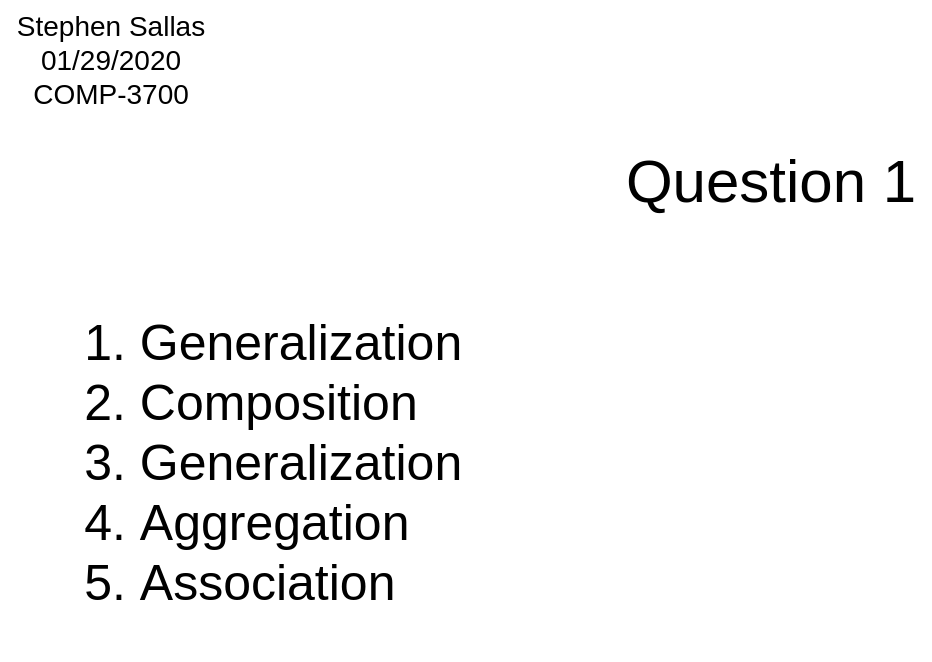 <mxfile version="14.2.7" type="device" pages="5"><diagram id="XVPIXIdSo6FRzA2Z7f-x" name="Q1"><mxGraphModel dx="1250" dy="548" grid="1" gridSize="10" guides="1" tooltips="1" connect="1" arrows="1" fold="1" page="1" pageScale="1" pageWidth="850" pageHeight="1100" math="0" shadow="0"><root><mxCell id="Yujwqr5XHiOu0UDMd2S6-0"/><mxCell id="Yujwqr5XHiOu0UDMd2S6-1" parent="Yujwqr5XHiOu0UDMd2S6-0"/><mxCell id="Yujwqr5XHiOu0UDMd2S6-2" value="Stephen Sallas&lt;br&gt;01/29/2020&lt;br&gt;COMP-3700" style="text;html=1;align=center;verticalAlign=middle;resizable=0;points=[];autosize=1;fontSize=14;" vertex="1" parent="Yujwqr5XHiOu0UDMd2S6-1"><mxGeometry x="40" y="30" width="110" height="60" as="geometry"/></mxCell><mxCell id="UZTLvwZBnHeO5fHn_szV-0" value="Question 1" style="text;html=1;align=center;verticalAlign=middle;resizable=0;points=[];autosize=1;fontSize=30;" vertex="1" parent="Yujwqr5XHiOu0UDMd2S6-1"><mxGeometry x="345" y="100" width="160" height="40" as="geometry"/></mxCell><mxCell id="UZTLvwZBnHeO5fHn_szV-1" value="&lt;ol style=&quot;font-size: 25px;&quot;&gt;&lt;li style=&quot;text-align: left; font-size: 25px;&quot;&gt;Generalization&lt;/li&gt;&lt;li style=&quot;text-align: left; font-size: 25px;&quot;&gt;Composition&lt;/li&gt;&lt;li style=&quot;text-align: left; font-size: 25px;&quot;&gt;Generalization&lt;/li&gt;&lt;li style=&quot;text-align: left; font-size: 25px;&quot;&gt;Aggregation&lt;/li&gt;&lt;li style=&quot;text-align: left; font-size: 25px;&quot;&gt;Association&lt;/li&gt;&lt;/ol&gt;" style="text;html=1;align=center;verticalAlign=middle;resizable=0;points=[];autosize=1;fontSize=25;" vertex="1" parent="Yujwqr5XHiOu0UDMd2S6-1"><mxGeometry x="60" y="160" width="220" height="200" as="geometry"/></mxCell></root></mxGraphModel></diagram><diagram id="8aJDRs4AqLwZJGuWY9MG" name="Q2"><mxGraphModel dx="1250" dy="491" grid="1" gridSize="10" guides="1" tooltips="1" connect="1" arrows="1" fold="1" page="1" pageScale="1" pageWidth="850" pageHeight="1100" math="0" shadow="0"><root><mxCell id="0"/><mxCell id="1" parent="0"/><mxCell id="pUffTEGgcyOxjMHkP6zL-16" value="Employee" style="swimlane;fontStyle=0;childLayout=stackLayout;horizontal=1;startSize=26;fillColor=none;horizontalStack=0;resizeParent=1;resizeParentMax=0;resizeLast=0;collapsible=1;marginBottom=0;" vertex="1" parent="1"><mxGeometry x="290" y="130" width="140" height="52" as="geometry"/></mxCell><mxCell id="pUffTEGgcyOxjMHkP6zL-20" value="fullTimeEmployee" style="swimlane;fontStyle=0;childLayout=stackLayout;horizontal=1;startSize=26;fillColor=none;horizontalStack=0;resizeParent=1;resizeParentMax=0;resizeLast=0;collapsible=1;marginBottom=0;" vertex="1" parent="1"><mxGeometry x="110" y="320" width="140" height="52" as="geometry"/></mxCell><mxCell id="pUffTEGgcyOxjMHkP6zL-21" value="partTimeEmployee" style="swimlane;fontStyle=0;childLayout=stackLayout;horizontal=1;startSize=26;fillColor=none;horizontalStack=0;resizeParent=1;resizeParentMax=0;resizeLast=0;collapsible=1;marginBottom=0;" vertex="1" parent="1"><mxGeometry x="290" y="320" width="140" height="52" as="geometry"/></mxCell><mxCell id="pUffTEGgcyOxjMHkP6zL-22" value="internEmployee" style="swimlane;fontStyle=0;childLayout=stackLayout;horizontal=1;startSize=26;fillColor=none;horizontalStack=0;resizeParent=1;resizeParentMax=0;resizeLast=0;collapsible=1;marginBottom=0;" vertex="1" parent="1"><mxGeometry x="470" y="320" width="140" height="52" as="geometry"/></mxCell><mxCell id="pUffTEGgcyOxjMHkP6zL-23" value="" style="endArrow=classic;endFill=1;html=1;edgeStyle=orthogonalEdgeStyle;rounded=0;" edge="1" parent="1" source="pUffTEGgcyOxjMHkP6zL-20"><mxGeometry width="160" relative="1" as="geometry"><mxPoint x="179.5" y="292" as="sourcePoint"/><mxPoint x="310" y="182" as="targetPoint"/><Array as="points"><mxPoint x="180" y="237"/><mxPoint x="310" y="237"/></Array></mxGeometry></mxCell><mxCell id="pUffTEGgcyOxjMHkP6zL-26" value="" style="endArrow=classic;endFill=1;html=1;edgeStyle=orthogonalEdgeStyle;rounded=0;" edge="1" parent="1" source="pUffTEGgcyOxjMHkP6zL-22"><mxGeometry width="160" relative="1" as="geometry"><mxPoint x="530" y="292" as="sourcePoint"/><mxPoint x="400" y="180" as="targetPoint"/><Array as="points"><mxPoint x="530" y="237"/><mxPoint x="400" y="237"/></Array></mxGeometry></mxCell><mxCell id="pUffTEGgcyOxjMHkP6zL-24" value="" style="endArrow=classic;endFill=1;html=1;exitX=0.5;exitY=0;exitDx=0;exitDy=0;entryX=0.5;entryY=1;entryDx=0;entryDy=0;" edge="1" parent="1" source="pUffTEGgcyOxjMHkP6zL-21" target="pUffTEGgcyOxjMHkP6zL-16"><mxGeometry width="160" relative="1" as="geometry"><mxPoint x="359.5" y="300" as="sourcePoint"/><mxPoint x="360" y="190" as="targetPoint"/></mxGeometry></mxCell><mxCell id="pUffTEGgcyOxjMHkP6zL-27" value="employmentStatus" style="text;html=1;align=center;verticalAlign=middle;resizable=0;points=[];autosize=1;fontSize=8;rotation=90;" vertex="1" parent="1"><mxGeometry x="310" y="250" width="80" height="20" as="geometry"/></mxCell><mxCell id="pUffTEGgcyOxjMHkP6zL-28" value="employmentStatus" style="text;html=1;align=center;verticalAlign=middle;resizable=0;points=[];autosize=1;fontSize=8;" vertex="1" parent="1"><mxGeometry x="210" y="220" width="80" height="20" as="geometry"/></mxCell><mxCell id="pUffTEGgcyOxjMHkP6zL-29" value="employmentStatus" style="text;html=1;align=center;verticalAlign=middle;resizable=0;points=[];autosize=1;fontSize=8;" vertex="1" parent="1"><mxGeometry x="430" y="220" width="80" height="20" as="geometry"/></mxCell><mxCell id="pUffTEGgcyOxjMHkP6zL-33" value="studentEmployee" style="text;html=1;align=center;verticalAlign=middle;resizable=0;points=[];autosize=1;fontSize=7;rotation=90;" vertex="1" parent="1"><mxGeometry x="505" y="280" width="70" height="10" as="geometry"/></mxCell><mxCell id="pUffTEGgcyOxjMHkP6zL-34" value="Question 2" style="text;html=1;align=center;verticalAlign=middle;resizable=0;points=[];autosize=1;fontSize=30;" vertex="1" parent="1"><mxGeometry x="330" y="30" width="160" height="40" as="geometry"/></mxCell><mxCell id="pUffTEGgcyOxjMHkP6zL-35" value="&lt;font style=&quot;font-size: 20px&quot;&gt;1.&lt;/font&gt;" style="text;html=1;align=center;verticalAlign=middle;resizable=0;points=[];autosize=1;fontSize=30;" vertex="1" parent="1"><mxGeometry x="45" y="120" width="30" height="40" as="geometry"/></mxCell><mxCell id="pUffTEGgcyOxjMHkP6zL-36" value="1" style="text;html=1;align=center;verticalAlign=middle;resizable=0;points=[];autosize=1;fontSize=10;" vertex="1" parent="1"><mxGeometry x="290" y="200" width="20" height="20" as="geometry"/></mxCell><mxCell id="pUffTEGgcyOxjMHkP6zL-37" value="1" style="text;html=1;align=center;verticalAlign=middle;resizable=0;points=[];autosize=1;fontSize=10;" vertex="1" parent="1"><mxGeometry x="160" y="300" width="20" height="20" as="geometry"/></mxCell><mxCell id="pUffTEGgcyOxjMHkP6zL-38" value="1" style="text;html=1;align=center;verticalAlign=middle;resizable=0;points=[];autosize=1;fontSize=10;" vertex="1" parent="1"><mxGeometry x="380" y="200" width="20" height="20" as="geometry"/></mxCell><mxCell id="pUffTEGgcyOxjMHkP6zL-39" value="1" style="text;html=1;align=center;verticalAlign=middle;resizable=0;points=[];autosize=1;fontSize=10;" vertex="1" parent="1"><mxGeometry x="340" y="300" width="20" height="20" as="geometry"/></mxCell><mxCell id="pUffTEGgcyOxjMHkP6zL-40" value="1" style="text;html=1;align=center;verticalAlign=middle;resizable=0;points=[];autosize=1;fontSize=10;" vertex="1" parent="1"><mxGeometry x="340" y="200" width="20" height="20" as="geometry"/></mxCell><mxCell id="pUffTEGgcyOxjMHkP6zL-41" value="1" style="text;html=1;align=center;verticalAlign=middle;resizable=0;points=[];autosize=1;fontSize=10;" vertex="1" parent="1"><mxGeometry x="510" y="300" width="20" height="20" as="geometry"/></mxCell><mxCell id="pUffTEGgcyOxjMHkP6zL-48" value="University" style="swimlane;fontStyle=0;childLayout=stackLayout;horizontal=1;startSize=26;fillColor=none;horizontalStack=0;resizeParent=1;resizeParentMax=0;resizeLast=0;collapsible=1;marginBottom=0;" vertex="1" parent="1"><mxGeometry x="110" y="480" width="140" height="52" as="geometry"/></mxCell><mxCell id="pUffTEGgcyOxjMHkP6zL-53" style="edgeStyle=orthogonalEdgeStyle;rounded=0;orthogonalLoop=1;jettySize=auto;html=1;entryX=1;entryY=0.5;entryDx=0;entryDy=0;fontSize=8;endArrow=diamond;endFill=1;" edge="1" parent="1" source="pUffTEGgcyOxjMHkP6zL-49" target="pUffTEGgcyOxjMHkP6zL-48"><mxGeometry relative="1" as="geometry"/></mxCell><mxCell id="pUffTEGgcyOxjMHkP6zL-49" value="College" style="swimlane;fontStyle=0;childLayout=stackLayout;horizontal=1;startSize=26;fillColor=none;horizontalStack=0;resizeParent=1;resizeParentMax=0;resizeLast=0;collapsible=1;marginBottom=0;" vertex="1" parent="1"><mxGeometry x="380" y="480" width="140" height="52" as="geometry"/></mxCell><mxCell id="pUffTEGgcyOxjMHkP6zL-54" style="edgeStyle=orthogonalEdgeStyle;rounded=0;orthogonalLoop=1;jettySize=auto;html=1;entryX=1;entryY=0.5;entryDx=0;entryDy=0;fontSize=8;endArrow=diamond;endFill=1;" edge="1" parent="1" source="pUffTEGgcyOxjMHkP6zL-50" target="pUffTEGgcyOxjMHkP6zL-49"><mxGeometry relative="1" as="geometry"/></mxCell><mxCell id="pUffTEGgcyOxjMHkP6zL-50" value="Department" style="swimlane;fontStyle=0;childLayout=stackLayout;horizontal=1;startSize=26;fillColor=none;horizontalStack=0;resizeParent=1;resizeParentMax=0;resizeLast=0;collapsible=1;marginBottom=0;" vertex="1" parent="1"><mxGeometry x="640" y="480" width="140" height="52" as="geometry"/></mxCell><mxCell id="pUffTEGgcyOxjMHkP6zL-56" value="1" style="text;html=1;align=center;verticalAlign=middle;resizable=0;points=[];autosize=1;fontSize=10;" vertex="1" parent="1"><mxGeometry x="260" y="480" width="20" height="20" as="geometry"/></mxCell><mxCell id="pUffTEGgcyOxjMHkP6zL-57" value="*" style="text;html=1;align=center;verticalAlign=middle;resizable=0;points=[];autosize=1;fontSize=14;" vertex="1" parent="1"><mxGeometry x="350" y="480" width="20" height="20" as="geometry"/></mxCell><mxCell id="pUffTEGgcyOxjMHkP6zL-58" value="*" style="text;html=1;align=center;verticalAlign=middle;resizable=0;points=[];autosize=1;fontSize=14;" vertex="1" parent="1"><mxGeometry x="620" y="480" width="20" height="20" as="geometry"/></mxCell><mxCell id="pUffTEGgcyOxjMHkP6zL-59" value="1" style="text;html=1;align=center;verticalAlign=middle;resizable=0;points=[];autosize=1;fontSize=10;" vertex="1" parent="1"><mxGeometry x="530" y="480" width="20" height="20" as="geometry"/></mxCell><mxCell id="pUffTEGgcyOxjMHkP6zL-60" value="&lt;font style=&quot;font-size: 20px&quot;&gt;2.&lt;/font&gt;" style="text;html=1;align=center;verticalAlign=middle;resizable=0;points=[];autosize=1;fontSize=30;" vertex="1" parent="1"><mxGeometry x="45" y="440" width="30" height="40" as="geometry"/></mxCell><mxCell id="pUffTEGgcyOxjMHkP6zL-61" value="&lt;font style=&quot;font-size: 20px&quot;&gt;3.&lt;/font&gt;" style="text;html=1;align=center;verticalAlign=middle;resizable=0;points=[];autosize=1;fontSize=30;" vertex="1" parent="1"><mxGeometry x="45" y="600" width="30" height="40" as="geometry"/></mxCell><mxCell id="pUffTEGgcyOxjMHkP6zL-62" value="Seminar" style="swimlane;fontStyle=0;childLayout=stackLayout;horizontal=1;startSize=26;fillColor=none;horizontalStack=0;resizeParent=1;resizeParentMax=0;resizeLast=0;collapsible=1;marginBottom=0;" vertex="1" parent="1"><mxGeometry x="230" y="640" width="140" height="52" as="geometry"/></mxCell><mxCell id="pUffTEGgcyOxjMHkP6zL-68" style="edgeStyle=orthogonalEdgeStyle;rounded=0;orthogonalLoop=1;jettySize=auto;html=1;entryX=0.25;entryY=1;entryDx=0;entryDy=0;endArrow=diamond;endFill=0;fontSize=14;" edge="1" parent="1" source="pUffTEGgcyOxjMHkP6zL-63" target="pUffTEGgcyOxjMHkP6zL-62"><mxGeometry relative="1" as="geometry"/></mxCell><mxCell id="pUffTEGgcyOxjMHkP6zL-63" value="Speaker" style="swimlane;fontStyle=0;childLayout=stackLayout;horizontal=1;startSize=26;fillColor=none;horizontalStack=0;resizeParent=1;resizeParentMax=0;resizeLast=0;collapsible=1;marginBottom=0;" vertex="1" parent="1"><mxGeometry x="110" y="790" width="140" height="52" as="geometry"/></mxCell><mxCell id="pUffTEGgcyOxjMHkP6zL-66" style="edgeStyle=orthogonalEdgeStyle;rounded=0;orthogonalLoop=1;jettySize=auto;html=1;entryX=0.75;entryY=1;entryDx=0;entryDy=0;endArrow=diamond;endFill=0;fontSize=14;" edge="1" parent="1" source="pUffTEGgcyOxjMHkP6zL-64" target="pUffTEGgcyOxjMHkP6zL-62"><mxGeometry relative="1" as="geometry"/></mxCell><mxCell id="pUffTEGgcyOxjMHkP6zL-64" value="Coordinator" style="swimlane;fontStyle=0;childLayout=stackLayout;horizontal=1;startSize=26;fillColor=none;horizontalStack=0;resizeParent=1;resizeParentMax=0;resizeLast=0;collapsible=1;marginBottom=0;" vertex="1" parent="1"><mxGeometry x="340" y="790" width="140" height="52" as="geometry"/></mxCell><mxCell id="pUffTEGgcyOxjMHkP6zL-69" value="1" style="text;html=1;align=center;verticalAlign=middle;resizable=0;points=[];autosize=1;fontSize=10;" vertex="1" parent="1"><mxGeometry x="240" y="692" width="20" height="20" as="geometry"/></mxCell><mxCell id="pUffTEGgcyOxjMHkP6zL-70" value="1" style="text;html=1;align=center;verticalAlign=middle;resizable=0;points=[];autosize=1;fontSize=10;" vertex="1" parent="1"><mxGeometry x="310" y="692" width="20" height="20" as="geometry"/></mxCell><mxCell id="pUffTEGgcyOxjMHkP6zL-71" value="2..*" style="text;html=1;align=center;verticalAlign=middle;resizable=0;points=[];autosize=1;fontSize=10;" vertex="1" parent="1"><mxGeometry x="150" y="770" width="30" height="20" as="geometry"/></mxCell><mxCell id="pUffTEGgcyOxjMHkP6zL-72" value="1" style="text;html=1;align=center;verticalAlign=middle;resizable=0;points=[];autosize=1;fontSize=10;" vertex="1" parent="1"><mxGeometry x="390" y="770" width="20" height="20" as="geometry"/></mxCell><mxCell id="pUffTEGgcyOxjMHkP6zL-73" value="&lt;font&gt;&lt;font style=&quot;font-size: 8px&quot;&gt;givenBy&lt;/font&gt;&lt;br&gt;&lt;/font&gt;" style="text;html=1;align=center;verticalAlign=middle;resizable=0;points=[];autosize=1;fontSize=14;" vertex="1" parent="1"><mxGeometry x="210" y="720" width="40" height="20" as="geometry"/></mxCell><mxCell id="pUffTEGgcyOxjMHkP6zL-74" value="&lt;font&gt;&lt;font style=&quot;font-size: 8px&quot;&gt;managedBy&lt;/font&gt;&lt;br&gt;&lt;/font&gt;" style="text;html=1;align=center;verticalAlign=middle;resizable=0;points=[];autosize=1;fontSize=14;" vertex="1" parent="1"><mxGeometry x="340" y="720" width="60" height="20" as="geometry"/></mxCell><mxCell id="pUffTEGgcyOxjMHkP6zL-75" value="&lt;font style=&quot;font-size: 20px&quot;&gt;4.&lt;/font&gt;" style="text;html=1;align=center;verticalAlign=middle;resizable=0;points=[];autosize=1;fontSize=30;" vertex="1" parent="1"><mxGeometry x="45" y="880" width="30" height="40" as="geometry"/></mxCell><mxCell id="pUffTEGgcyOxjMHkP6zL-76" value="Driver" style="swimlane;fontStyle=0;childLayout=stackLayout;horizontal=1;startSize=26;fillColor=none;horizontalStack=0;resizeParent=1;resizeParentMax=0;resizeLast=0;collapsible=1;marginBottom=0;" vertex="1" parent="1"><mxGeometry x="110" y="920" width="140" height="52" as="geometry"/></mxCell><mxCell id="pUffTEGgcyOxjMHkP6zL-79" style="edgeStyle=orthogonalEdgeStyle;rounded=0;orthogonalLoop=1;jettySize=auto;html=1;entryX=1;entryY=0.5;entryDx=0;entryDy=0;endArrow=none;endFill=0;fontSize=14;" edge="1" parent="1" source="pUffTEGgcyOxjMHkP6zL-78" target="pUffTEGgcyOxjMHkP6zL-76"><mxGeometry relative="1" as="geometry"/></mxCell><mxCell id="pUffTEGgcyOxjMHkP6zL-78" value="Cars" style="swimlane;fontStyle=0;childLayout=stackLayout;horizontal=1;startSize=26;fillColor=none;horizontalStack=0;resizeParent=1;resizeParentMax=0;resizeLast=0;collapsible=1;marginBottom=0;" vertex="1" parent="1"><mxGeometry x="480" y="920" width="140" height="52" as="geometry"/></mxCell><mxCell id="pUffTEGgcyOxjMHkP6zL-80" value="1" style="text;html=1;align=center;verticalAlign=middle;resizable=0;points=[];autosize=1;fontSize=10;" vertex="1" parent="1"><mxGeometry x="260" y="920" width="20" height="20" as="geometry"/></mxCell><mxCell id="pUffTEGgcyOxjMHkP6zL-81" value="&lt;font&gt;&lt;font style=&quot;font-size: 14px&quot;&gt;*&lt;/font&gt;&lt;br&gt;&lt;/font&gt;" style="text;html=1;align=center;verticalAlign=middle;resizable=0;points=[];autosize=1;fontSize=10;" vertex="1" parent="1"><mxGeometry x="460" y="920" width="20" height="20" as="geometry"/></mxCell><mxCell id="pUffTEGgcyOxjMHkP6zL-83" value="&lt;font style=&quot;font-size: 10px&quot;&gt;Owns&lt;/font&gt;" style="text;html=1;align=center;verticalAlign=middle;resizable=0;points=[];autosize=1;fontSize=14;" vertex="1" parent="1"><mxGeometry x="360" y="920" width="40" height="20" as="geometry"/></mxCell><mxCell id="pUffTEGgcyOxjMHkP6zL-84" value="&lt;font style=&quot;font-size: 10px&quot;&gt;Drives&lt;/font&gt;" style="text;html=1;align=center;verticalAlign=middle;resizable=0;points=[];autosize=1;fontSize=14;" vertex="1" parent="1"><mxGeometry x="360" y="952" width="40" height="20" as="geometry"/></mxCell><mxCell id="pUffTEGgcyOxjMHkP6zL-85" value="&lt;font style=&quot;font-size: 10px&quot;&gt;authorizedDriver&lt;/font&gt;" style="text;html=1;align=center;verticalAlign=middle;resizable=0;points=[];autosize=1;fontSize=14;" vertex="1" parent="1"><mxGeometry x="255" y="952" width="90" height="20" as="geometry"/></mxCell></root></mxGraphModel></diagram><diagram name="Q3" id="JY0mghJqM_mTuYLDjYfU"><mxGraphModel dx="1250" dy="491" grid="1" gridSize="10" guides="1" tooltips="1" connect="1" arrows="1" fold="1" page="1" pageScale="1" pageWidth="850" pageHeight="1100" math="0" shadow="0"><root><mxCell id="0"/><mxCell id="1" parent="0"/><mxCell id="PwxRlra6NQ5jjRiC9Jhy-1" value="&lt;font style=&quot;font-size: 30px&quot;&gt;Question 3&lt;/font&gt;" style="text;html=1;align=center;verticalAlign=middle;resizable=0;points=[];autosize=1;" parent="1" vertex="1"><mxGeometry x="345" y="30" width="160" height="20" as="geometry"/></mxCell><mxCell id="PwxRlra6NQ5jjRiC9Jhy-2" value="&lt;font style=&quot;font-size: 20px&quot;&gt;A.&lt;/font&gt;" style="text;html=1;align=center;verticalAlign=middle;resizable=0;points=[];autosize=1;" parent="1" vertex="1"><mxGeometry x="50" y="100" width="30" height="20" as="geometry"/></mxCell><mxCell id="PwxRlra6NQ5jjRiC9Jhy-3" value="A person may belong to multiple teams and can play for any number of conferences." style="text;html=1;align=left;verticalAlign=middle;resizable=0;points=[];autosize=1;" parent="1" vertex="1"><mxGeometry x="90" y="100" width="460" height="20" as="geometry"/></mxCell><mxCell id="PwxRlra6NQ5jjRiC9Jhy-4" value="A team may consist of multiple players and can play for any number of conferences." style="text;html=1;align=left;verticalAlign=middle;resizable=0;points=[];autosize=1;" parent="1" vertex="1"><mxGeometry x="90" y="120" width="460" height="20" as="geometry"/></mxCell><mxCell id="PwxRlra6NQ5jjRiC9Jhy-6" value="&lt;span style=&quot;background-color: rgb(255, 255, 255);&quot;&gt;&lt;font style=&quot;font-size: 12px&quot;&gt;For a specific game, where a given person is playing for a given conference as part of a given team, &lt;br&gt;they will play in an assigned stadium.&lt;/font&gt;&lt;/span&gt;" style="text;html=1;align=left;verticalAlign=middle;resizable=0;points=[];autosize=1;" parent="1" vertex="1"><mxGeometry x="90" y="140" width="550" height="30" as="geometry"/></mxCell><mxCell id="PwxRlra6NQ5jjRiC9Jhy-14" value="" style="edgeStyle=orthogonalEdgeStyle;rounded=0;orthogonalLoop=1;jettySize=auto;html=1;fontColor=#000000;endArrow=none;endFill=0;" parent="1" source="PwxRlra6NQ5jjRiC9Jhy-7" target="PwxRlra6NQ5jjRiC9Jhy-11" edge="1"><mxGeometry relative="1" as="geometry"/></mxCell><mxCell id="PwxRlra6NQ5jjRiC9Jhy-7" value="AssignedStadium" style="swimlane;fontStyle=0;childLayout=stackLayout;horizontal=1;startSize=26;fillColor=none;horizontalStack=0;resizeParent=1;resizeParentMax=0;resizeLast=0;collapsible=1;marginBottom=0;fontColor=#000000;align=left;" parent="1" vertex="1"><mxGeometry x="330" y="350" width="140" height="52" as="geometry"/></mxCell><mxCell id="PwxRlra6NQ5jjRiC9Jhy-8" value="StadiumName" style="text;strokeColor=none;fillColor=none;align=left;verticalAlign=top;spacingLeft=4;spacingRight=4;overflow=hidden;rotatable=0;points=[[0,0.5],[1,0.5]];portConstraint=eastwest;" parent="PwxRlra6NQ5jjRiC9Jhy-7" vertex="1"><mxGeometry y="26" width="140" height="26" as="geometry"/></mxCell><mxCell id="PwxRlra6NQ5jjRiC9Jhy-11" value="Team" style="rounded=0;whiteSpace=wrap;html=1;fontColor=#000000;align=center;" parent="1" vertex="1"><mxGeometry x="340" y="240" width="120" height="60" as="geometry"/></mxCell><mxCell id="PwxRlra6NQ5jjRiC9Jhy-16" style="edgeStyle=orthogonalEdgeStyle;rounded=0;orthogonalLoop=1;jettySize=auto;html=1;entryX=1;entryY=0.5;entryDx=0;entryDy=0;fontColor=#000000;endArrow=none;endFill=0;" parent="1" source="PwxRlra6NQ5jjRiC9Jhy-12" target="PwxRlra6NQ5jjRiC9Jhy-7" edge="1"><mxGeometry relative="1" as="geometry"/></mxCell><mxCell id="PwxRlra6NQ5jjRiC9Jhy-12" value="Conference" style="rounded=0;whiteSpace=wrap;html=1;fontColor=#000000;align=center;" parent="1" vertex="1"><mxGeometry x="590" y="346" width="120" height="60" as="geometry"/></mxCell><mxCell id="PwxRlra6NQ5jjRiC9Jhy-17" style="edgeStyle=orthogonalEdgeStyle;rounded=0;orthogonalLoop=1;jettySize=auto;html=1;entryX=0;entryY=0.5;entryDx=0;entryDy=0;endArrow=none;endFill=0;fontColor=#000000;" parent="1" source="PwxRlra6NQ5jjRiC9Jhy-13" target="PwxRlra6NQ5jjRiC9Jhy-7" edge="1"><mxGeometry relative="1" as="geometry"/></mxCell><mxCell id="PwxRlra6NQ5jjRiC9Jhy-13" value="Person" style="rounded=0;whiteSpace=wrap;html=1;fontColor=#000000;align=center;" parent="1" vertex="1"><mxGeometry x="90" y="346" width="120" height="60" as="geometry"/></mxCell><mxCell id="PwxRlra6NQ5jjRiC9Jhy-19" value="&lt;font style=&quot;font-size: 20px&quot;&gt;B.&lt;/font&gt;" style="text;html=1;align=center;verticalAlign=middle;resizable=0;points=[];autosize=1;" parent="1" vertex="1"><mxGeometry x="50" y="230" width="30" height="20" as="geometry"/></mxCell><mxCell id="PwxRlra6NQ5jjRiC9Jhy-20" value="&lt;font&gt;&lt;font style=&quot;font-size: 14px&quot;&gt;*&lt;/font&gt;&lt;br&gt;&lt;/font&gt;" style="text;html=1;align=center;verticalAlign=middle;resizable=0;points=[];autosize=1;fontColor=#000000;" parent="1" vertex="1"><mxGeometry x="210" y="350" width="20" height="20" as="geometry"/></mxCell><mxCell id="PwxRlra6NQ5jjRiC9Jhy-21" value="&lt;font&gt;&lt;font style=&quot;font-size: 14px&quot;&gt;*&lt;/font&gt;&lt;br&gt;&lt;/font&gt;" style="text;html=1;align=center;verticalAlign=middle;resizable=0;points=[];autosize=1;fontColor=#000000;" parent="1" vertex="1"><mxGeometry x="310" y="350" width="20" height="20" as="geometry"/></mxCell><mxCell id="PwxRlra6NQ5jjRiC9Jhy-22" value="&lt;font&gt;&lt;font style=&quot;font-size: 14px&quot;&gt;*&lt;/font&gt;&lt;br&gt;&lt;/font&gt;" style="text;html=1;align=center;verticalAlign=middle;resizable=0;points=[];autosize=1;fontColor=#000000;" parent="1" vertex="1"><mxGeometry x="470" y="350" width="20" height="20" as="geometry"/></mxCell><mxCell id="PwxRlra6NQ5jjRiC9Jhy-23" value="&lt;font&gt;&lt;font style=&quot;font-size: 14px&quot;&gt;*&lt;/font&gt;&lt;br&gt;&lt;/font&gt;" style="text;html=1;align=center;verticalAlign=middle;resizable=0;points=[];autosize=1;fontColor=#000000;" parent="1" vertex="1"><mxGeometry x="570" y="350" width="20" height="20" as="geometry"/></mxCell><mxCell id="PwxRlra6NQ5jjRiC9Jhy-24" value="&lt;font&gt;&lt;font style=&quot;font-size: 14px&quot;&gt;*&lt;/font&gt;&lt;br&gt;&lt;/font&gt;" style="text;html=1;align=center;verticalAlign=middle;resizable=0;points=[];autosize=1;fontColor=#000000;" parent="1" vertex="1"><mxGeometry x="400" y="330" width="20" height="20" as="geometry"/></mxCell><mxCell id="PwxRlra6NQ5jjRiC9Jhy-25" value="&lt;font&gt;&lt;font style=&quot;font-size: 14px&quot;&gt;*&lt;/font&gt;&lt;br&gt;&lt;/font&gt;" style="text;html=1;align=center;verticalAlign=middle;resizable=0;points=[];autosize=1;fontColor=#000000;" parent="1" vertex="1"><mxGeometry x="400" y="300" width="20" height="20" as="geometry"/></mxCell><mxCell id="PwxRlra6NQ5jjRiC9Jhy-28" value="Player" style="text;html=1;align=center;verticalAlign=middle;resizable=0;points=[];autosize=1;fontColor=#000000;" parent="1" vertex="1"><mxGeometry x="210" y="380" width="50" height="20" as="geometry"/></mxCell><mxCell id="PwxRlra6NQ5jjRiC9Jhy-29" value="&lt;font style=&quot;font-size: 20px&quot;&gt;C.&lt;/font&gt;" style="text;html=1;align=center;verticalAlign=middle;resizable=0;points=[];autosize=1;" parent="1" vertex="1"><mxGeometry x="45" y="440" width="40" height="20" as="geometry"/></mxCell><mxCell id="PwxRlra6NQ5jjRiC9Jhy-30" value="We want to promote the N-ary association into a class because the associations &lt;br&gt;between the classes are atomic and cannot be decompressed.&amp;nbsp;" style="text;html=1;align=left;verticalAlign=middle;resizable=0;points=[];autosize=1;fontColor=#000000;" parent="1" vertex="1"><mxGeometry x="85" y="450" width="440" height="30" as="geometry"/></mxCell><mxCell id="PwxRlra6NQ5jjRiC9Jhy-31" value="&lt;font style=&quot;font-size: 20px&quot;&gt;D.&lt;/font&gt;" style="text;html=1;align=center;verticalAlign=middle;resizable=0;points=[];autosize=1;" parent="1" vertex="1"><mxGeometry x="45" y="500" width="40" height="20" as="geometry"/></mxCell><mxCell id="PwxRlra6NQ5jjRiC9Jhy-32" value="No, this does not change the meaning of the model. This change simplifies the model and makes it easier to interpret." style="text;html=1;align=center;verticalAlign=middle;resizable=0;points=[];autosize=1;fontColor=#000000;" parent="1" vertex="1"><mxGeometry x="80" y="510" width="640" height="20" as="geometry"/></mxCell></root></mxGraphModel></diagram><diagram name="Q4" id="UckuLKVhnN3j_IyUGf9j"><mxGraphModel dx="1250" dy="491" grid="1" gridSize="10" guides="1" tooltips="1" connect="1" arrows="1" fold="1" page="1" pageScale="1" pageWidth="850" pageHeight="1100" math="0" shadow="0"><root><mxCell id="6DoFuO5HuhVgY69oslVe-0"/><mxCell id="6DoFuO5HuhVgY69oslVe-1" parent="6DoFuO5HuhVgY69oslVe-0"/><mxCell id="VLRX-f9iSIF0i0ljYayd-0" value="&lt;font style=&quot;font-size: 30px&quot;&gt;Question 4&lt;/font&gt;" style="text;html=1;align=center;verticalAlign=middle;resizable=0;points=[];autosize=1;" parent="6DoFuO5HuhVgY69oslVe-1" vertex="1"><mxGeometry x="345" y="30" width="160" height="20" as="geometry"/></mxCell><mxCell id="VLRX-f9iSIF0i0ljYayd-1" value="Customer" style="swimlane;fontStyle=0;childLayout=stackLayout;horizontal=1;startSize=26;fillColor=none;horizontalStack=0;resizeParent=1;resizeParentMax=0;resizeLast=0;collapsible=1;marginBottom=0;fontColor=#000000;align=left;" parent="6DoFuO5HuhVgY69oslVe-1" vertex="1"><mxGeometry x="320" y="80" width="140" height="104" as="geometry"/></mxCell><mxCell id="VLRX-f9iSIF0i0ljYayd-2" value="name: String" style="text;strokeColor=none;fillColor=none;align=left;verticalAlign=top;spacingLeft=4;spacingRight=4;overflow=hidden;rotatable=0;points=[[0,0.5],[1,0.5]];portConstraint=eastwest;" parent="VLRX-f9iSIF0i0ljYayd-1" vertex="1"><mxGeometry y="26" width="140" height="26" as="geometry"/></mxCell><mxCell id="VLRX-f9iSIF0i0ljYayd-3" value="address: String" style="text;strokeColor=none;fillColor=none;align=left;verticalAlign=top;spacingLeft=4;spacingRight=4;overflow=hidden;rotatable=0;points=[[0,0.5],[1,0.5]];portConstraint=eastwest;" parent="VLRX-f9iSIF0i0ljYayd-1" vertex="1"><mxGeometry y="52" width="140" height="26" as="geometry"/></mxCell><mxCell id="VLRX-f9iSIF0i0ljYayd-4" value="creditRating: Integer" style="text;strokeColor=none;fillColor=none;align=left;verticalAlign=top;spacingLeft=4;spacingRight=4;overflow=hidden;rotatable=0;points=[[0,0.5],[1,0.5]];portConstraint=eastwest;" parent="VLRX-f9iSIF0i0ljYayd-1" vertex="1"><mxGeometry y="78" width="140" height="26" as="geometry"/></mxCell><mxCell id="VLRX-f9iSIF0i0ljYayd-11" value="Order" style="swimlane;fontStyle=0;childLayout=stackLayout;horizontal=1;startSize=26;fillColor=none;horizontalStack=0;resizeParent=1;resizeParentMax=0;resizeLast=0;collapsible=1;marginBottom=0;fontColor=#000000;align=left;" parent="6DoFuO5HuhVgY69oslVe-1" vertex="1"><mxGeometry x="630" y="80" width="140" height="124" as="geometry"/></mxCell><mxCell id="VLRX-f9iSIF0i0ljYayd-12" value="dateReceived: Integer" style="text;strokeColor=none;fillColor=none;align=left;verticalAlign=top;spacingLeft=4;spacingRight=4;overflow=hidden;rotatable=0;points=[[0,0.5],[1,0.5]];portConstraint=eastwest;" parent="VLRX-f9iSIF0i0ljYayd-11" vertex="1"><mxGeometry y="26" width="140" height="26" as="geometry"/></mxCell><mxCell id="VLRX-f9iSIF0i0ljYayd-13" value="prepaid: Boolean" style="text;strokeColor=none;fillColor=none;align=left;verticalAlign=top;spacingLeft=4;spacingRight=4;overflow=hidden;rotatable=0;points=[[0,0.5],[1,0.5]];portConstraint=eastwest;" parent="VLRX-f9iSIF0i0ljYayd-11" vertex="1"><mxGeometry y="52" width="140" height="26" as="geometry"/></mxCell><mxCell id="VLRX-f9iSIF0i0ljYayd-14" value="idNumber: Integer" style="text;strokeColor=none;fillColor=none;align=left;verticalAlign=top;spacingLeft=4;spacingRight=4;overflow=hidden;rotatable=0;points=[[0,0.5],[1,0.5]];portConstraint=eastwest;" parent="VLRX-f9iSIF0i0ljYayd-11" vertex="1"><mxGeometry y="78" width="140" height="26" as="geometry"/></mxCell><mxCell id="VLRX-f9iSIF0i0ljYayd-19" style="edgeStyle=orthogonalEdgeStyle;rounded=0;orthogonalLoop=1;jettySize=auto;html=1;exitX=1;exitY=0.5;exitDx=0;exitDy=0;endArrow=none;endFill=0;fontColor=#000000;" parent="VLRX-f9iSIF0i0ljYayd-11" source="VLRX-f9iSIF0i0ljYayd-12" target="VLRX-f9iSIF0i0ljYayd-12" edge="1"><mxGeometry relative="1" as="geometry"/></mxCell><mxCell id="VLRX-f9iSIF0i0ljYayd-25" value="price: Integer" style="text;html=1;align=left;verticalAlign=middle;resizable=0;points=[];autosize=1;fontColor=#000000;" parent="VLRX-f9iSIF0i0ljYayd-11" vertex="1"><mxGeometry y="104" width="140" height="20" as="geometry"/></mxCell><mxCell id="VLRX-f9iSIF0i0ljYayd-15" style="edgeStyle=orthogonalEdgeStyle;rounded=0;orthogonalLoop=1;jettySize=auto;html=1;entryX=0;entryY=0.5;entryDx=0;entryDy=0;endArrow=none;endFill=0;fontColor=#000000;" parent="6DoFuO5HuhVgY69oslVe-1" source="VLRX-f9iSIF0i0ljYayd-3" target="VLRX-f9iSIF0i0ljYayd-13" edge="1"><mxGeometry relative="1" as="geometry"/></mxCell><mxCell id="VLRX-f9iSIF0i0ljYayd-16" value="1" style="text;html=1;align=center;verticalAlign=middle;resizable=0;points=[];autosize=1;fontColor=#000000;" parent="6DoFuO5HuhVgY69oslVe-1" vertex="1"><mxGeometry x="465" y="122" width="20" height="20" as="geometry"/></mxCell><mxCell id="VLRX-f9iSIF0i0ljYayd-17" value="*" style="text;html=1;align=center;verticalAlign=middle;resizable=0;points=[];autosize=1;fontColor=#000000;" parent="6DoFuO5HuhVgY69oslVe-1" vertex="1"><mxGeometry x="610" y="122" width="20" height="20" as="geometry"/></mxCell><mxCell id="VLRX-f9iSIF0i0ljYayd-26" style="edgeStyle=orthogonalEdgeStyle;rounded=0;orthogonalLoop=1;jettySize=auto;html=1;endArrow=diamond;endFill=0;fontColor=#000000;" parent="6DoFuO5HuhVgY69oslVe-1" source="VLRX-f9iSIF0i0ljYayd-20" target="VLRX-f9iSIF0i0ljYayd-25" edge="1"><mxGeometry relative="1" as="geometry"/></mxCell><mxCell id="VLRX-f9iSIF0i0ljYayd-20" value="Item" style="swimlane;fontStyle=0;childLayout=stackLayout;horizontal=1;startSize=26;fillColor=none;horizontalStack=0;resizeParent=1;resizeParentMax=0;resizeLast=0;collapsible=1;marginBottom=0;fontColor=#000000;align=left;" parent="6DoFuO5HuhVgY69oslVe-1" vertex="1"><mxGeometry x="680" y="320" width="140" height="78" as="geometry"/></mxCell><mxCell id="VLRX-f9iSIF0i0ljYayd-21" value="quantityOrdered: Integer" style="text;strokeColor=none;fillColor=none;align=left;verticalAlign=top;spacingLeft=4;spacingRight=4;overflow=hidden;rotatable=0;points=[[0,0.5],[1,0.5]];portConstraint=eastwest;" parent="VLRX-f9iSIF0i0ljYayd-20" vertex="1"><mxGeometry y="26" width="140" height="26" as="geometry"/></mxCell><mxCell id="VLRX-f9iSIF0i0ljYayd-22" value="price: Integer" style="text;strokeColor=none;fillColor=none;align=left;verticalAlign=top;spacingLeft=4;spacingRight=4;overflow=hidden;rotatable=0;points=[[0,0.5],[1,0.5]];portConstraint=eastwest;" parent="VLRX-f9iSIF0i0ljYayd-20" vertex="1"><mxGeometry y="52" width="140" height="26" as="geometry"/></mxCell><mxCell id="VLRX-f9iSIF0i0ljYayd-24" style="edgeStyle=orthogonalEdgeStyle;rounded=0;orthogonalLoop=1;jettySize=auto;html=1;exitX=1;exitY=0.5;exitDx=0;exitDy=0;endArrow=none;endFill=0;fontColor=#000000;" parent="VLRX-f9iSIF0i0ljYayd-20" source="VLRX-f9iSIF0i0ljYayd-21" target="VLRX-f9iSIF0i0ljYayd-21" edge="1"><mxGeometry relative="1" as="geometry"/></mxCell><mxCell id="VLRX-f9iSIF0i0ljYayd-27" value="1" style="text;html=1;align=center;verticalAlign=middle;resizable=0;points=[];autosize=1;fontColor=#000000;" parent="6DoFuO5HuhVgY69oslVe-1" vertex="1"><mxGeometry x="730" y="204" width="20" height="20" as="geometry"/></mxCell><mxCell id="VLRX-f9iSIF0i0ljYayd-28" value="*" style="text;html=1;align=center;verticalAlign=middle;resizable=0;points=[];autosize=1;fontColor=#000000;" parent="6DoFuO5HuhVgY69oslVe-1" vertex="1"><mxGeometry x="730" y="300" width="20" height="20" as="geometry"/></mxCell><mxCell id="VLRX-f9iSIF0i0ljYayd-29" value="Product" style="text;html=1;align=center;verticalAlign=middle;resizable=0;points=[];autosize=1;fontColor=#000000;rotation=90;" parent="6DoFuO5HuhVgY69oslVe-1" vertex="1"><mxGeometry x="730" y="280" width="60" height="20" as="geometry"/></mxCell><mxCell id="VLRX-f9iSIF0i0ljYayd-30" value="Place" style="text;html=1;align=center;verticalAlign=middle;resizable=0;points=[];autosize=1;fontColor=#000000;" parent="6DoFuO5HuhVgY69oslVe-1" vertex="1"><mxGeometry x="520" y="122" width="50" height="20" as="geometry"/></mxCell><mxCell id="VLRX-f9iSIF0i0ljYayd-40" style="edgeStyle=orthogonalEdgeStyle;rounded=0;orthogonalLoop=1;jettySize=auto;html=1;entryX=0.291;entryY=1.023;entryDx=0;entryDy=0;entryPerimeter=0;endArrow=classic;endFill=1;fontColor=#000000;" parent="6DoFuO5HuhVgY69oslVe-1" source="VLRX-f9iSIF0i0ljYayd-32" target="VLRX-f9iSIF0i0ljYayd-4" edge="1"><mxGeometry relative="1" as="geometry"><Array as="points"><mxPoint x="300" y="252"/><mxPoint x="361" y="252"/></Array></mxGeometry></mxCell><mxCell id="VLRX-f9iSIF0i0ljYayd-32" value="personalCustomer" style="swimlane;fontStyle=0;childLayout=stackLayout;horizontal=1;startSize=26;fillColor=none;horizontalStack=0;resizeParent=1;resizeParentMax=0;resizeLast=0;collapsible=1;marginBottom=0;fontColor=#000000;align=left;" parent="6DoFuO5HuhVgY69oslVe-1" vertex="1"><mxGeometry x="260" y="320" width="160" height="52" as="geometry"/></mxCell><mxCell id="VLRX-f9iSIF0i0ljYayd-33" value="creditCardNumber: Integer" style="text;strokeColor=none;fillColor=none;align=left;verticalAlign=top;spacingLeft=4;spacingRight=4;overflow=hidden;rotatable=0;points=[[0,0.5],[1,0.5]];portConstraint=eastwest;" parent="VLRX-f9iSIF0i0ljYayd-32" vertex="1"><mxGeometry y="26" width="160" height="26" as="geometry"/></mxCell><mxCell id="VLRX-f9iSIF0i0ljYayd-41" style="edgeStyle=orthogonalEdgeStyle;rounded=0;orthogonalLoop=1;jettySize=auto;html=1;entryX=0.657;entryY=0.962;entryDx=0;entryDy=0;entryPerimeter=0;endArrow=classic;endFill=1;fontColor=#000000;" parent="6DoFuO5HuhVgY69oslVe-1" source="VLRX-f9iSIF0i0ljYayd-36" target="VLRX-f9iSIF0i0ljYayd-4" edge="1"><mxGeometry relative="1" as="geometry"/></mxCell><mxCell id="VLRX-f9iSIF0i0ljYayd-36" value="corporateCustomer" style="swimlane;fontStyle=0;childLayout=stackLayout;horizontal=1;startSize=26;fillColor=none;horizontalStack=0;resizeParent=1;resizeParentMax=0;resizeLast=0;collapsible=1;marginBottom=0;fontColor=#000000;align=left;" parent="6DoFuO5HuhVgY69oslVe-1" vertex="1"><mxGeometry x="450" y="320" width="150" height="72" as="geometry"/></mxCell><mxCell id="VLRX-f9iSIF0i0ljYayd-37" value="salesRepAssigned: String" style="text;strokeColor=none;fillColor=none;align=left;verticalAlign=top;spacingLeft=4;spacingRight=4;overflow=hidden;rotatable=0;points=[[0,0.5],[1,0.5]];portConstraint=eastwest;" parent="VLRX-f9iSIF0i0ljYayd-36" vertex="1"><mxGeometry y="26" width="150" height="26" as="geometry"/></mxCell><mxCell id="VLRX-f9iSIF0i0ljYayd-65" value="&amp;nbsp;creditLimit: Integer" style="text;html=1;align=left;verticalAlign=middle;resizable=0;points=[];autosize=1;fontColor=#000000;" parent="VLRX-f9iSIF0i0ljYayd-36" vertex="1"><mxGeometry y="52" width="150" height="20" as="geometry"/></mxCell><mxCell id="VLRX-f9iSIF0i0ljYayd-42" value="1" style="text;html=1;align=center;verticalAlign=middle;resizable=0;points=[];autosize=1;fontColor=#000000;" parent="6DoFuO5HuhVgY69oslVe-1" vertex="1"><mxGeometry x="340" y="184" width="20" height="20" as="geometry"/></mxCell><mxCell id="VLRX-f9iSIF0i0ljYayd-43" value="1" style="text;html=1;align=center;verticalAlign=middle;resizable=0;points=[];autosize=1;fontColor=#000000;" parent="6DoFuO5HuhVgY69oslVe-1" vertex="1"><mxGeometry x="280" y="300" width="20" height="20" as="geometry"/></mxCell><mxCell id="VLRX-f9iSIF0i0ljYayd-44" value="1" style="text;html=1;align=center;verticalAlign=middle;resizable=0;points=[];autosize=1;fontColor=#000000;" parent="6DoFuO5HuhVgY69oslVe-1" vertex="1"><mxGeometry x="410" y="184" width="20" height="20" as="geometry"/></mxCell><mxCell id="VLRX-f9iSIF0i0ljYayd-45" value="1" style="text;html=1;align=center;verticalAlign=middle;resizable=0;points=[];autosize=1;fontColor=#000000;" parent="6DoFuO5HuhVgY69oslVe-1" vertex="1"><mxGeometry x="520" y="300" width="20" height="20" as="geometry"/></mxCell><mxCell id="VLRX-f9iSIF0i0ljYayd-47" value="Company" style="swimlane;fontStyle=0;childLayout=stackLayout;horizontal=1;startSize=26;fillColor=none;horizontalStack=0;resizeParent=1;resizeParentMax=0;resizeLast=0;collapsible=1;marginBottom=0;fontColor=#000000;align=left;" parent="6DoFuO5HuhVgY69oslVe-1" vertex="1"><mxGeometry x="40" y="80" width="220" height="64" as="geometry"/></mxCell><mxCell id="VLRX-f9iSIF0i0ljYayd-60" style="edgeStyle=orthogonalEdgeStyle;rounded=0;orthogonalLoop=1;jettySize=auto;html=1;entryX=0.498;entryY=1.016;entryDx=0;entryDy=0;entryPerimeter=0;endArrow=classic;endFill=1;fontColor=#000000;" parent="6DoFuO5HuhVgY69oslVe-1" source="VLRX-f9iSIF0i0ljYayd-52" edge="1"><mxGeometry relative="1" as="geometry"><mxPoint x="149.56" y="144.608" as="targetPoint"/></mxGeometry></mxCell><mxCell id="VLRX-f9iSIF0i0ljYayd-52" value="salesRep" style="swimlane;fontStyle=0;childLayout=stackLayout;horizontal=1;startSize=26;fillColor=none;horizontalStack=0;resizeParent=1;resizeParentMax=0;resizeLast=0;collapsible=1;marginBottom=0;fontColor=#000000;align=left;" parent="6DoFuO5HuhVgY69oslVe-1" vertex="1"><mxGeometry x="80" y="260" width="140" height="52" as="geometry"/></mxCell><mxCell id="VLRX-f9iSIF0i0ljYayd-57" value="1" style="text;html=1;align=center;verticalAlign=middle;resizable=0;points=[];autosize=1;fontColor=#000000;" parent="6DoFuO5HuhVgY69oslVe-1" vertex="1"><mxGeometry x="260" y="90" width="20" height="20" as="geometry"/></mxCell><mxCell id="VLRX-f9iSIF0i0ljYayd-58" value="*" style="text;html=1;align=center;verticalAlign=middle;resizable=0;points=[];autosize=1;fontColor=#000000;" parent="6DoFuO5HuhVgY69oslVe-1" vertex="1"><mxGeometry x="300" y="90" width="20" height="20" as="geometry"/></mxCell><mxCell id="VLRX-f9iSIF0i0ljYayd-61" value="1" style="text;html=1;align=center;verticalAlign=middle;resizable=0;points=[];autosize=1;fontColor=#000000;" parent="6DoFuO5HuhVgY69oslVe-1" vertex="1"><mxGeometry x="130" y="144" width="20" height="20" as="geometry"/></mxCell><mxCell id="VLRX-f9iSIF0i0ljYayd-62" value="*" style="text;html=1;align=center;verticalAlign=middle;resizable=0;points=[];autosize=1;fontColor=#000000;" parent="6DoFuO5HuhVgY69oslVe-1" vertex="1"><mxGeometry x="130" y="240" width="20" height="20" as="geometry"/></mxCell><mxCell id="VLRX-f9iSIF0i0ljYayd-64" style="edgeStyle=orthogonalEdgeStyle;rounded=0;orthogonalLoop=1;jettySize=auto;html=1;endArrow=classic;endFill=1;fontColor=#000000;" parent="6DoFuO5HuhVgY69oslVe-1" source="VLRX-f9iSIF0i0ljYayd-2" edge="1"><mxGeometry relative="1" as="geometry"><mxPoint x="260" y="119" as="targetPoint"/></mxGeometry></mxCell><mxCell id="VLRX-f9iSIF0i0ljYayd-66" value="Employee" style="text;html=1;align=center;verticalAlign=middle;resizable=0;points=[];autosize=1;fontColor=#000000;rotation=90;" parent="6DoFuO5HuhVgY69oslVe-1" vertex="1"><mxGeometry x="130" y="220" width="70" height="20" as="geometry"/></mxCell></root></mxGraphModel></diagram><diagram id="QXRpDQNyB5DgXB9bMP3_" name="Q5"><mxGraphModel dx="1250" dy="491" grid="1" gridSize="10" guides="1" tooltips="1" connect="1" arrows="1" fold="1" page="1" pageScale="1" pageWidth="850" pageHeight="1100" math="0" shadow="0"><root><mxCell id="m0xYPwWa546AphyvkgGJ-0"/><mxCell id="m0xYPwWa546AphyvkgGJ-1" parent="m0xYPwWa546AphyvkgGJ-0"/><mxCell id="-wcJBjPVsX7VgGz8sgaJ-0" value="&lt;font style=&quot;font-size: 30px&quot;&gt;Question 5&lt;/font&gt;" style="text;html=1;align=center;verticalAlign=middle;resizable=0;points=[];autosize=1;" vertex="1" parent="m0xYPwWa546AphyvkgGJ-1"><mxGeometry x="345" y="40" width="160" height="20" as="geometry"/></mxCell><mxCell id="-wcJBjPVsX7VgGz8sgaJ-1" value="&lt;font style=&quot;font-size: 18px&quot;&gt;Any company is the employer to many people. These people can be either a manager or&lt;br&gt;employee and must provide their marriage status, employment status, date of birth, age, first name, &lt;br&gt;last name, and sex. Marriage status includes if they have a husband or wife, place of marriage, &lt;br&gt;and date of marriage. Each person must also report as many bank accounts as necessary to the &lt;br&gt;company. Each employee will have there job title, start date, and salary kept in&amp;nbsp;the company &lt;br&gt;database along with the name of the company, number of employees, and current stock price.&lt;br&gt;&amp;nbsp;&lt;/font&gt;" style="text;html=1;align=left;verticalAlign=middle;resizable=0;points=[];autosize=1;fontColor=#000000;" vertex="1" parent="m0xYPwWa546AphyvkgGJ-1"><mxGeometry x="20" y="100" width="810" height="110" as="geometry"/></mxCell></root></mxGraphModel></diagram></mxfile>